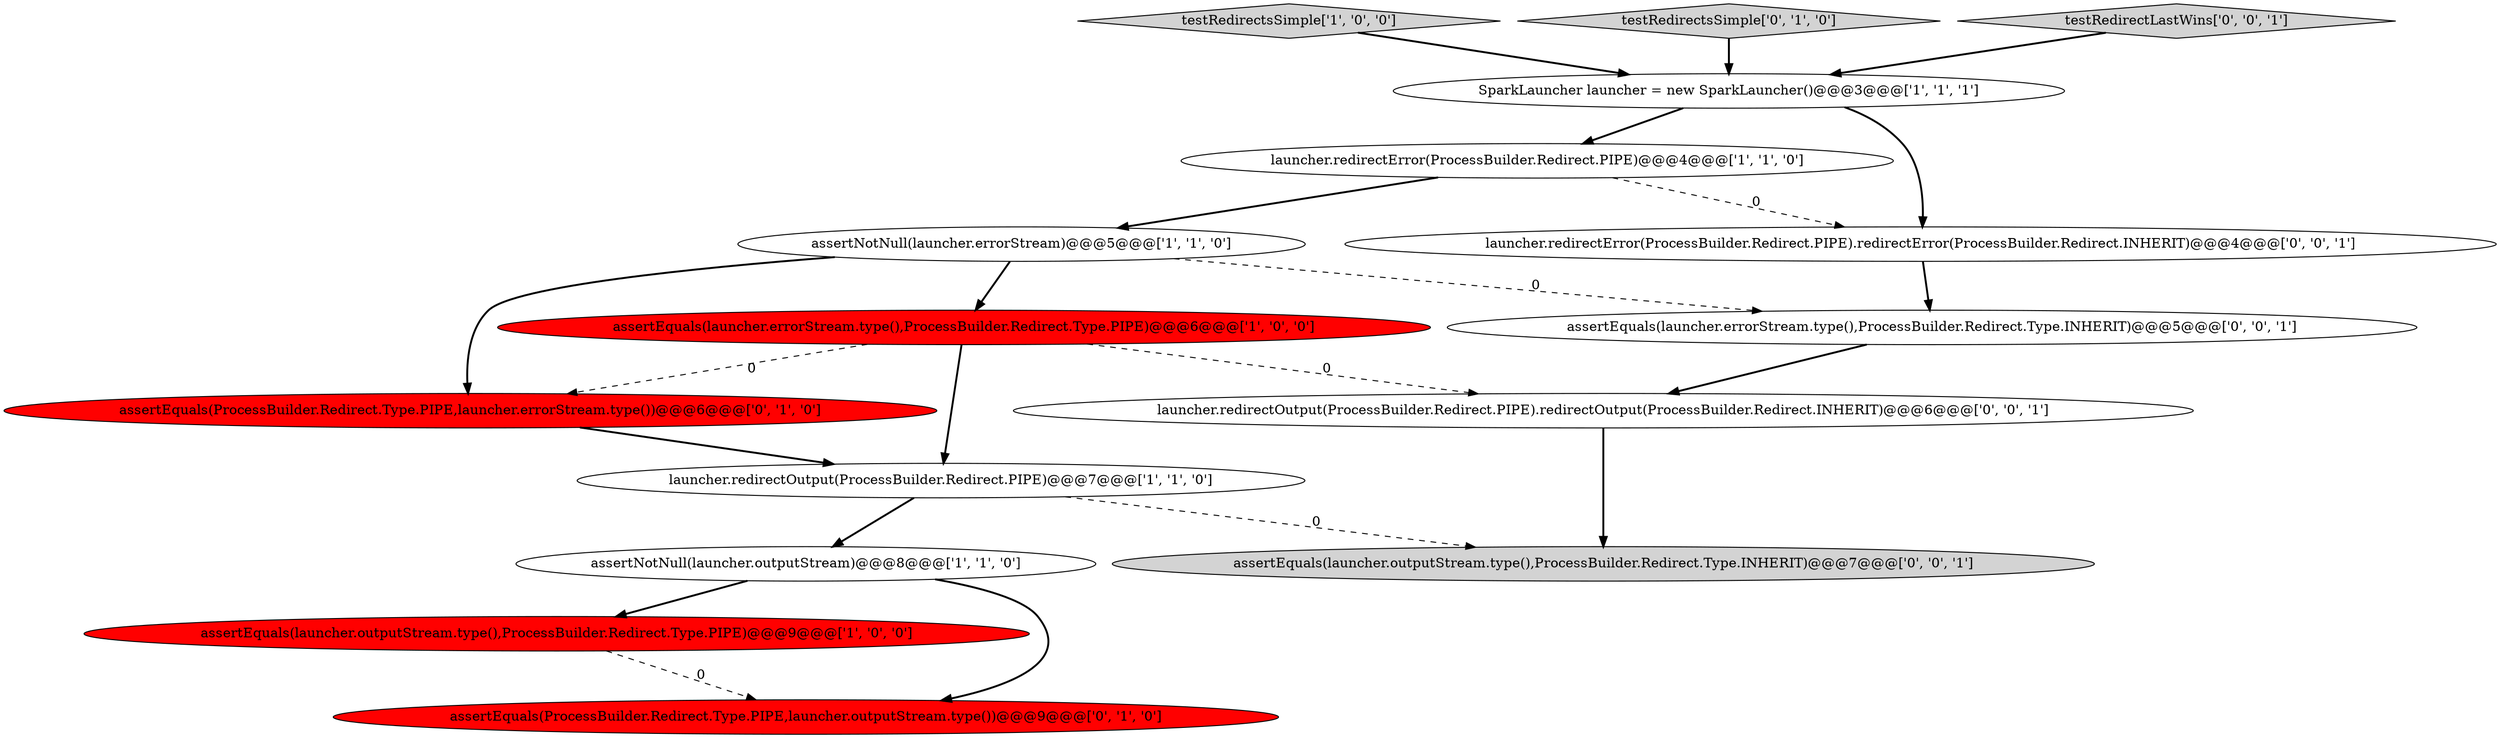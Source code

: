 digraph {
3 [style = filled, label = "assertEquals(launcher.outputStream.type(),ProcessBuilder.Redirect.Type.PIPE)@@@9@@@['1', '0', '0']", fillcolor = red, shape = ellipse image = "AAA1AAABBB1BBB"];
6 [style = filled, label = "testRedirectsSimple['1', '0', '0']", fillcolor = lightgray, shape = diamond image = "AAA0AAABBB1BBB"];
9 [style = filled, label = "testRedirectsSimple['0', '1', '0']", fillcolor = lightgray, shape = diamond image = "AAA0AAABBB2BBB"];
1 [style = filled, label = "launcher.redirectOutput(ProcessBuilder.Redirect.PIPE)@@@7@@@['1', '1', '0']", fillcolor = white, shape = ellipse image = "AAA0AAABBB1BBB"];
10 [style = filled, label = "assertEquals(ProcessBuilder.Redirect.Type.PIPE,launcher.errorStream.type())@@@6@@@['0', '1', '0']", fillcolor = red, shape = ellipse image = "AAA1AAABBB2BBB"];
4 [style = filled, label = "assertEquals(launcher.errorStream.type(),ProcessBuilder.Redirect.Type.PIPE)@@@6@@@['1', '0', '0']", fillcolor = red, shape = ellipse image = "AAA1AAABBB1BBB"];
2 [style = filled, label = "launcher.redirectError(ProcessBuilder.Redirect.PIPE)@@@4@@@['1', '1', '0']", fillcolor = white, shape = ellipse image = "AAA0AAABBB1BBB"];
15 [style = filled, label = "assertEquals(launcher.outputStream.type(),ProcessBuilder.Redirect.Type.INHERIT)@@@7@@@['0', '0', '1']", fillcolor = lightgray, shape = ellipse image = "AAA0AAABBB3BBB"];
0 [style = filled, label = "SparkLauncher launcher = new SparkLauncher()@@@3@@@['1', '1', '1']", fillcolor = white, shape = ellipse image = "AAA0AAABBB1BBB"];
14 [style = filled, label = "launcher.redirectError(ProcessBuilder.Redirect.PIPE).redirectError(ProcessBuilder.Redirect.INHERIT)@@@4@@@['0', '0', '1']", fillcolor = white, shape = ellipse image = "AAA0AAABBB3BBB"];
8 [style = filled, label = "assertEquals(ProcessBuilder.Redirect.Type.PIPE,launcher.outputStream.type())@@@9@@@['0', '1', '0']", fillcolor = red, shape = ellipse image = "AAA1AAABBB2BBB"];
5 [style = filled, label = "assertNotNull(launcher.outputStream)@@@8@@@['1', '1', '0']", fillcolor = white, shape = ellipse image = "AAA0AAABBB1BBB"];
13 [style = filled, label = "assertEquals(launcher.errorStream.type(),ProcessBuilder.Redirect.Type.INHERIT)@@@5@@@['0', '0', '1']", fillcolor = white, shape = ellipse image = "AAA0AAABBB3BBB"];
11 [style = filled, label = "launcher.redirectOutput(ProcessBuilder.Redirect.PIPE).redirectOutput(ProcessBuilder.Redirect.INHERIT)@@@6@@@['0', '0', '1']", fillcolor = white, shape = ellipse image = "AAA0AAABBB3BBB"];
12 [style = filled, label = "testRedirectLastWins['0', '0', '1']", fillcolor = lightgray, shape = diamond image = "AAA0AAABBB3BBB"];
7 [style = filled, label = "assertNotNull(launcher.errorStream)@@@5@@@['1', '1', '0']", fillcolor = white, shape = ellipse image = "AAA0AAABBB1BBB"];
1->5 [style = bold, label=""];
5->3 [style = bold, label=""];
5->8 [style = bold, label=""];
9->0 [style = bold, label=""];
7->10 [style = bold, label=""];
1->15 [style = dashed, label="0"];
0->2 [style = bold, label=""];
6->0 [style = bold, label=""];
7->4 [style = bold, label=""];
12->0 [style = bold, label=""];
13->11 [style = bold, label=""];
11->15 [style = bold, label=""];
0->14 [style = bold, label=""];
2->14 [style = dashed, label="0"];
7->13 [style = dashed, label="0"];
3->8 [style = dashed, label="0"];
4->1 [style = bold, label=""];
2->7 [style = bold, label=""];
14->13 [style = bold, label=""];
4->11 [style = dashed, label="0"];
4->10 [style = dashed, label="0"];
10->1 [style = bold, label=""];
}
